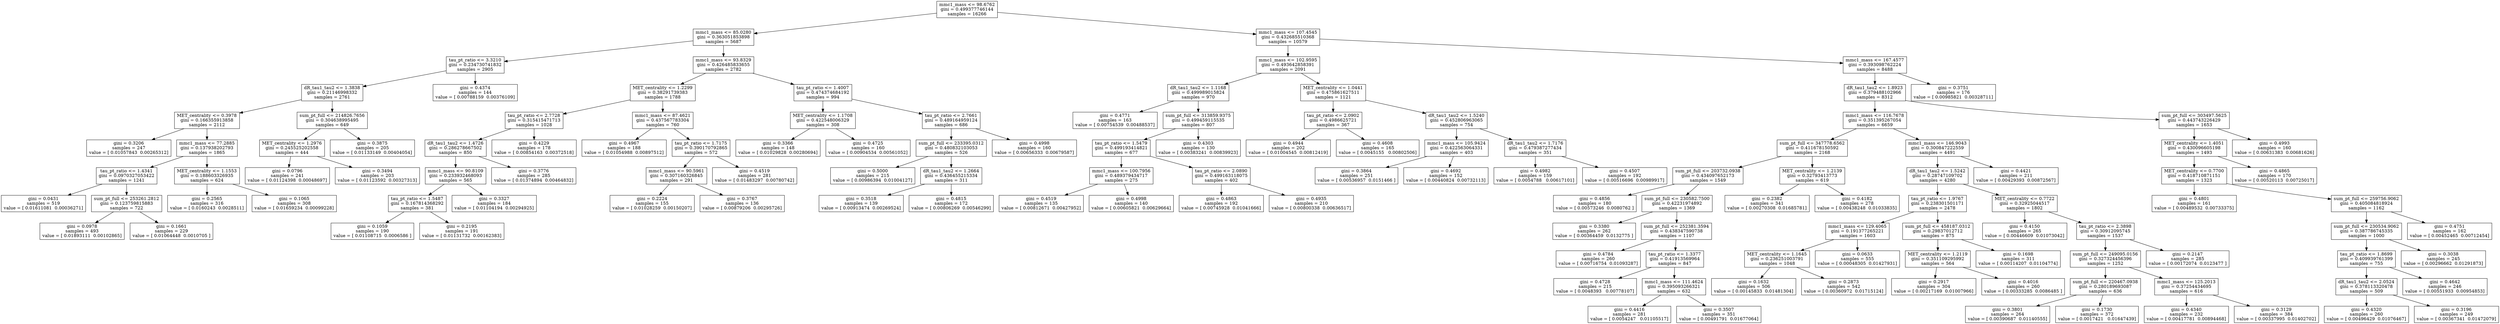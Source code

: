 digraph Tree {
0 [label="mmc1_mass <= 98.6762\ngini = 0.499377746144\nsamples = 16266", shape="box"] ;
1 [label="mmc1_mass <= 85.0280\ngini = 0.363051853898\nsamples = 5687", shape="box"] ;
0 -> 1 ;
2 [label="tau_pt_ratio <= 3.3210\ngini = 0.234730741832\nsamples = 2905", shape="box"] ;
1 -> 2 ;
3 [label="dR_tau1_tau2 <= 1.3838\ngini = 0.21146998332\nsamples = 2761", shape="box"] ;
2 -> 3 ;
4 [label="MET_centrality <= 0.3978\ngini = 0.166355913858\nsamples = 2112", shape="box"] ;
3 -> 4 ;
5 [label="gini = 0.3206\nsamples = 247\nvalue = [ 0.01057843  0.00265312]", shape="box"] ;
4 -> 5 ;
6 [label="mmc1_mass <= 77.2885\ngini = 0.137938202793\nsamples = 1865", shape="box"] ;
4 -> 6 ;
7 [label="tau_pt_ratio <= 1.4341\ngini = 0.0970327053422\nsamples = 1241", shape="box"] ;
6 -> 7 ;
8 [label="gini = 0.0431\nsamples = 519\nvalue = [ 0.01611081  0.00036271]", shape="box"] ;
7 -> 8 ;
9 [label="sum_pt_full <= 253261.2812\ngini = 0.123759815883\nsamples = 722", shape="box"] ;
7 -> 9 ;
10 [label="gini = 0.0978\nsamples = 493\nvalue = [ 0.01893111  0.00102865]", shape="box"] ;
9 -> 10 ;
11 [label="gini = 0.1661\nsamples = 229\nvalue = [ 0.01064448  0.0010705 ]", shape="box"] ;
9 -> 11 ;
12 [label="MET_centrality <= 1.1553\ngini = 0.188603326935\nsamples = 624", shape="box"] ;
6 -> 12 ;
13 [label="gini = 0.2565\nsamples = 316\nvalue = [ 0.0160243  0.0028511]", shape="box"] ;
12 -> 13 ;
14 [label="gini = 0.1065\nsamples = 308\nvalue = [ 0.01659234  0.00099228]", shape="box"] ;
12 -> 14 ;
15 [label="sum_pt_full <= 214826.7656\ngini = 0.304638995495\nsamples = 649", shape="box"] ;
3 -> 15 ;
16 [label="MET_centrality <= 1.2976\ngini = 0.245525202558\nsamples = 444", shape="box"] ;
15 -> 16 ;
17 [label="gini = 0.0796\nsamples = 241\nvalue = [ 0.01124398  0.00048697]", shape="box"] ;
16 -> 17 ;
18 [label="gini = 0.3494\nsamples = 203\nvalue = [ 0.01123592  0.00327313]", shape="box"] ;
16 -> 18 ;
19 [label="gini = 0.3875\nsamples = 205\nvalue = [ 0.01133149  0.00404054]", shape="box"] ;
15 -> 19 ;
20 [label="gini = 0.4374\nsamples = 144\nvalue = [ 0.00788159  0.00376109]", shape="box"] ;
2 -> 20 ;
21 [label="mmc1_mass <= 93.8329\ngini = 0.426485833655\nsamples = 2782", shape="box"] ;
1 -> 21 ;
22 [label="MET_centrality <= 1.2299\ngini = 0.38291739383\nsamples = 1788", shape="box"] ;
21 -> 22 ;
23 [label="tau_pt_ratio <= 2.7728\ngini = 0.315415471713\nsamples = 1028", shape="box"] ;
22 -> 23 ;
24 [label="dR_tau1_tau2 <= 1.4726\ngini = 0.286278667502\nsamples = 850", shape="box"] ;
23 -> 24 ;
25 [label="mmc1_mass <= 90.8109\ngini = 0.233932468093\nsamples = 565", shape="box"] ;
24 -> 25 ;
26 [label="tau_pt_ratio <= 1.5487\ngini = 0.167814368292\nsamples = 381", shape="box"] ;
25 -> 26 ;
27 [label="gini = 0.1059\nsamples = 190\nvalue = [ 0.01108715  0.0006586 ]", shape="box"] ;
26 -> 27 ;
28 [label="gini = 0.2195\nsamples = 191\nvalue = [ 0.01131732  0.00162383]", shape="box"] ;
26 -> 28 ;
29 [label="gini = 0.3327\nsamples = 184\nvalue = [ 0.01104194  0.00294925]", shape="box"] ;
25 -> 29 ;
30 [label="gini = 0.3776\nsamples = 285\nvalue = [ 0.01374894  0.00464832]", shape="box"] ;
24 -> 30 ;
31 [label="gini = 0.4229\nsamples = 178\nvalue = [ 0.00854163  0.00372518]", shape="box"] ;
23 -> 31 ;
32 [label="mmc1_mass <= 87.4621\ngini = 0.437567783304\nsamples = 760", shape="box"] ;
22 -> 32 ;
33 [label="gini = 0.4967\nsamples = 188\nvalue = [ 0.01054988  0.00897512]", shape="box"] ;
32 -> 33 ;
34 [label="tau_pt_ratio <= 1.7175\ngini = 0.390170792865\nsamples = 572", shape="box"] ;
32 -> 34 ;
35 [label="mmc1_mass <= 90.5961\ngini = 0.307160326845\nsamples = 291", shape="box"] ;
34 -> 35 ;
36 [label="gini = 0.2224\nsamples = 155\nvalue = [ 0.01028259  0.00150207]", shape="box"] ;
35 -> 36 ;
37 [label="gini = 0.3767\nsamples = 136\nvalue = [ 0.00879206  0.00295726]", shape="box"] ;
35 -> 37 ;
38 [label="gini = 0.4519\nsamples = 281\nvalue = [ 0.01483297  0.00780742]", shape="box"] ;
34 -> 38 ;
39 [label="tau_pt_ratio <= 1.4007\ngini = 0.474374684192\nsamples = 994", shape="box"] ;
21 -> 39 ;
40 [label="MET_centrality <= 1.1708\ngini = 0.422548006329\nsamples = 308", shape="box"] ;
39 -> 40 ;
41 [label="gini = 0.3366\nsamples = 148\nvalue = [ 0.01029828  0.00280694]", shape="box"] ;
40 -> 41 ;
42 [label="gini = 0.4725\nsamples = 160\nvalue = [ 0.00904534  0.00561052]", shape="box"] ;
40 -> 42 ;
43 [label="tau_pt_ratio <= 2.7661\ngini = 0.489164959124\nsamples = 686", shape="box"] ;
39 -> 43 ;
44 [label="sum_pt_full <= 233395.0312\ngini = 0.480832103053\nsamples = 526", shape="box"] ;
43 -> 44 ;
45 [label="gini = 0.5000\nsamples = 215\nvalue = [ 0.00986394  0.01004127]", shape="box"] ;
44 -> 45 ;
46 [label="dR_tau1_tau2 <= 1.2664\ngini = 0.436455215334\nsamples = 311", shape="box"] ;
44 -> 46 ;
47 [label="gini = 0.3518\nsamples = 139\nvalue = [ 0.00913474  0.00269524]", shape="box"] ;
46 -> 47 ;
48 [label="gini = 0.4815\nsamples = 172\nvalue = [ 0.00806269  0.00546299]", shape="box"] ;
46 -> 48 ;
49 [label="gini = 0.4998\nsamples = 160\nvalue = [ 0.00656333  0.00679587]", shape="box"] ;
43 -> 49 ;
50 [label="mmc1_mass <= 107.4545\ngini = 0.432685510368\nsamples = 10579", shape="box"] ;
0 -> 50 ;
51 [label="mmc1_mass <= 102.9595\ngini = 0.493642858391\nsamples = 2091", shape="box"] ;
50 -> 51 ;
52 [label="dR_tau1_tau2 <= 1.1168\ngini = 0.499989015824\nsamples = 970", shape="box"] ;
51 -> 52 ;
53 [label="gini = 0.4771\nsamples = 163\nvalue = [ 0.00754539  0.00488537]", shape="box"] ;
52 -> 53 ;
54 [label="sum_pt_full <= 313859.9375\ngini = 0.499459115535\nsamples = 807", shape="box"] ;
52 -> 54 ;
55 [label="tau_pt_ratio <= 1.5479\ngini = 0.499193414821\nsamples = 677", shape="box"] ;
54 -> 55 ;
56 [label="mmc1_mass <= 100.7956\ngini = 0.489379434717\nsamples = 275", shape="box"] ;
55 -> 56 ;
57 [label="gini = 0.4519\nsamples = 135\nvalue = [ 0.00812671  0.00427952]", shape="box"] ;
56 -> 57 ;
58 [label="gini = 0.4998\nsamples = 140\nvalue = [ 0.00605821  0.00629664]", shape="box"] ;
56 -> 58 ;
59 [label="tau_pt_ratio <= 2.0890\ngini = 0.499163118075\nsamples = 402", shape="box"] ;
55 -> 59 ;
60 [label="gini = 0.4863\nsamples = 192\nvalue = [ 0.00745928  0.01041666]", shape="box"] ;
59 -> 60 ;
61 [label="gini = 0.4935\nsamples = 210\nvalue = [ 0.00800338  0.00636517]", shape="box"] ;
59 -> 61 ;
62 [label="gini = 0.4303\nsamples = 130\nvalue = [ 0.00383241  0.00839923]", shape="box"] ;
54 -> 62 ;
63 [label="MET_centrality <= 1.0441\ngini = 0.475861627511\nsamples = 1121", shape="box"] ;
51 -> 63 ;
64 [label="tau_pt_ratio <= 2.0902\ngini = 0.4986625721\nsamples = 367", shape="box"] ;
63 -> 64 ;
65 [label="gini = 0.4944\nsamples = 202\nvalue = [ 0.01004545  0.00812419]", shape="box"] ;
64 -> 65 ;
66 [label="gini = 0.4608\nsamples = 165\nvalue = [ 0.0045155   0.00802506]", shape="box"] ;
64 -> 66 ;
67 [label="dR_tau1_tau2 <= 1.5240\ngini = 0.452806963065\nsamples = 754", shape="box"] ;
63 -> 67 ;
68 [label="mmc1_mass <= 105.9424\ngini = 0.422563064331\nsamples = 403", shape="box"] ;
67 -> 68 ;
69 [label="gini = 0.3864\nsamples = 251\nvalue = [ 0.00536957  0.0151466 ]", shape="box"] ;
68 -> 69 ;
70 [label="gini = 0.4692\nsamples = 152\nvalue = [ 0.00440824  0.00732113]", shape="box"] ;
68 -> 70 ;
71 [label="dR_tau1_tau2 <= 1.7176\ngini = 0.479387277434\nsamples = 351", shape="box"] ;
67 -> 71 ;
72 [label="gini = 0.4982\nsamples = 159\nvalue = [ 0.0054788   0.00617101]", shape="box"] ;
71 -> 72 ;
73 [label="gini = 0.4507\nsamples = 192\nvalue = [ 0.00516696  0.00989917]", shape="box"] ;
71 -> 73 ;
74 [label="mmc1_mass <= 167.4577\ngini = 0.393098762224\nsamples = 8488", shape="box"] ;
50 -> 74 ;
75 [label="dR_tau1_tau2 <= 1.8923\ngini = 0.379488102966\nsamples = 8312", shape="box"] ;
74 -> 75 ;
76 [label="mmc1_mass <= 116.7678\ngini = 0.351395267054\nsamples = 6659", shape="box"] ;
75 -> 76 ;
77 [label="sum_pt_full <= 347778.6562\ngini = 0.411678150592\nsamples = 2168", shape="box"] ;
76 -> 77 ;
78 [label="sum_pt_full <= 203732.0938\ngini = 0.434097652173\nsamples = 1549", shape="box"] ;
77 -> 78 ;
79 [label="gini = 0.4856\nsamples = 180\nvalue = [ 0.00573246  0.0080762 ]", shape="box"] ;
78 -> 79 ;
80 [label="sum_pt_full <= 230582.7500\ngini = 0.42231974892\nsamples = 1369", shape="box"] ;
78 -> 80 ;
81 [label="gini = 0.3380\nsamples = 262\nvalue = [ 0.00364459  0.0132775 ]", shape="box"] ;
80 -> 81 ;
82 [label="sum_pt_full <= 252381.3594\ngini = 0.438347590738\nsamples = 1107", shape="box"] ;
80 -> 82 ;
83 [label="gini = 0.4784\nsamples = 260\nvalue = [ 0.00716754  0.01093287]", shape="box"] ;
82 -> 83 ;
84 [label="tau_pt_ratio <= 1.3377\ngini = 0.41913569964\nsamples = 847", shape="box"] ;
82 -> 84 ;
85 [label="gini = 0.4728\nsamples = 215\nvalue = [ 0.0048393   0.00778107]", shape="box"] ;
84 -> 85 ;
86 [label="mmc1_mass <= 111.4624\ngini = 0.395093266321\nsamples = 632", shape="box"] ;
84 -> 86 ;
87 [label="gini = 0.4416\nsamples = 281\nvalue = [ 0.0054247   0.01105517]", shape="box"] ;
86 -> 87 ;
88 [label="gini = 0.3507\nsamples = 351\nvalue = [ 0.00491791  0.01677064]", shape="box"] ;
86 -> 88 ;
89 [label="MET_centrality <= 1.2139\ngini = 0.32793413773\nsamples = 619", shape="box"] ;
77 -> 89 ;
90 [label="gini = 0.2382\nsamples = 341\nvalue = [ 0.00270308  0.01685781]", shape="box"] ;
89 -> 90 ;
91 [label="gini = 0.4182\nsamples = 278\nvalue = [ 0.00438248  0.01033835]", shape="box"] ;
89 -> 91 ;
92 [label="mmc1_mass <= 146.9043\ngini = 0.300847222559\nsamples = 4491", shape="box"] ;
76 -> 92 ;
93 [label="dR_tau1_tau2 <= 1.5242\ngini = 0.28747109702\nsamples = 4280", shape="box"] ;
92 -> 93 ;
94 [label="tau_pt_ratio <= 1.9767\ngini = 0.238301501171\nsamples = 2478", shape="box"] ;
93 -> 94 ;
95 [label="mmc1_mass <= 129.4065\ngini = 0.191377265221\nsamples = 1603", shape="box"] ;
94 -> 95 ;
96 [label="MET_centrality <= 1.1645\ngini = 0.236251003791\nsamples = 1048", shape="box"] ;
95 -> 96 ;
97 [label="gini = 0.1632\nsamples = 506\nvalue = [ 0.00145833  0.01481304]", shape="box"] ;
96 -> 97 ;
98 [label="gini = 0.2873\nsamples = 542\nvalue = [ 0.00360972  0.01715124]", shape="box"] ;
96 -> 98 ;
99 [label="gini = 0.0633\nsamples = 555\nvalue = [ 0.00048305  0.01427931]", shape="box"] ;
95 -> 99 ;
100 [label="sum_pt_full <= 458187.0312\ngini = 0.29837012712\nsamples = 875", shape="box"] ;
94 -> 100 ;
101 [label="MET_centrality <= 1.2119\ngini = 0.351109295992\nsamples = 564", shape="box"] ;
100 -> 101 ;
102 [label="gini = 0.2917\nsamples = 304\nvalue = [ 0.00217169  0.01007966]", shape="box"] ;
101 -> 102 ;
103 [label="gini = 0.4016\nsamples = 260\nvalue = [ 0.00333285  0.0086485 ]", shape="box"] ;
101 -> 103 ;
104 [label="gini = 0.1698\nsamples = 311\nvalue = [ 0.00114207  0.01104774]", shape="box"] ;
100 -> 104 ;
105 [label="MET_centrality <= 0.7722\ngini = 0.32925044517\nsamples = 1802", shape="box"] ;
93 -> 105 ;
106 [label="gini = 0.4150\nsamples = 265\nvalue = [ 0.00446609  0.01073042]", shape="box"] ;
105 -> 106 ;
107 [label="tau_pt_ratio <= 2.3898\ngini = 0.30912095745\nsamples = 1537", shape="box"] ;
105 -> 107 ;
108 [label="sum_pt_full <= 249095.0156\ngini = 0.327324456396\nsamples = 1252", shape="box"] ;
107 -> 108 ;
109 [label="sum_pt_full <= 220467.0938\ngini = 0.280189693087\nsamples = 636", shape="box"] ;
108 -> 109 ;
110 [label="gini = 0.3801\nsamples = 264\nvalue = [ 0.00390687  0.01140555]", shape="box"] ;
109 -> 110 ;
111 [label="gini = 0.1730\nsamples = 372\nvalue = [ 0.0017421   0.01647439]", shape="box"] ;
109 -> 111 ;
112 [label="mmc1_mass <= 125.2013\ngini = 0.37254434695\nsamples = 616", shape="box"] ;
108 -> 112 ;
113 [label="gini = 0.4340\nsamples = 232\nvalue = [ 0.00417781  0.00894468]", shape="box"] ;
112 -> 113 ;
114 [label="gini = 0.3129\nsamples = 384\nvalue = [ 0.00337995  0.01402702]", shape="box"] ;
112 -> 114 ;
115 [label="gini = 0.2147\nsamples = 285\nvalue = [ 0.00172074  0.0123477 ]", shape="box"] ;
107 -> 115 ;
116 [label="gini = 0.4421\nsamples = 211\nvalue = [ 0.00429393  0.00872567]", shape="box"] ;
92 -> 116 ;
117 [label="sum_pt_full <= 303497.5625\ngini = 0.443743226429\nsamples = 1653", shape="box"] ;
75 -> 117 ;
118 [label="MET_centrality <= 1.4051\ngini = 0.430096605198\nsamples = 1493", shape="box"] ;
117 -> 118 ;
119 [label="MET_centrality <= 0.7700\ngini = 0.418710871151\nsamples = 1323", shape="box"] ;
118 -> 119 ;
120 [label="gini = 0.4801\nsamples = 161\nvalue = [ 0.00489532  0.00733375]", shape="box"] ;
119 -> 120 ;
121 [label="sum_pt_full <= 259756.9062\ngini = 0.405084818924\nsamples = 1162", shape="box"] ;
119 -> 121 ;
122 [label="sum_pt_full <= 230534.9062\ngini = 0.387786745335\nsamples = 1000", shape="box"] ;
121 -> 122 ;
123 [label="tau_pt_ratio <= 1.8699\ngini = 0.409939761399\nsamples = 755", shape="box"] ;
122 -> 123 ;
124 [label="dR_tau1_tau2 <= 2.0524\ngini = 0.378113320478\nsamples = 509", shape="box"] ;
123 -> 124 ;
125 [label="gini = 0.4320\nsamples = 260\nvalue = [ 0.00496429  0.01076467]", shape="box"] ;
124 -> 125 ;
126 [label="gini = 0.3196\nsamples = 249\nvalue = [ 0.00367341  0.01472079]", shape="box"] ;
124 -> 126 ;
127 [label="gini = 0.4642\nsamples = 246\nvalue = [ 0.00551933  0.00954853]", shape="box"] ;
123 -> 127 ;
128 [label="gini = 0.3038\nsamples = 245\nvalue = [ 0.00296662  0.01291873]", shape="box"] ;
122 -> 128 ;
129 [label="gini = 0.4751\nsamples = 162\nvalue = [ 0.00452465  0.00712454]", shape="box"] ;
121 -> 129 ;
130 [label="gini = 0.4865\nsamples = 170\nvalue = [ 0.00520113  0.00725017]", shape="box"] ;
118 -> 130 ;
131 [label="gini = 0.4993\nsamples = 160\nvalue = [ 0.00631383  0.00681626]", shape="box"] ;
117 -> 131 ;
132 [label="gini = 0.3751\nsamples = 176\nvalue = [ 0.00985821  0.00328711]", shape="box"] ;
74 -> 132 ;
}